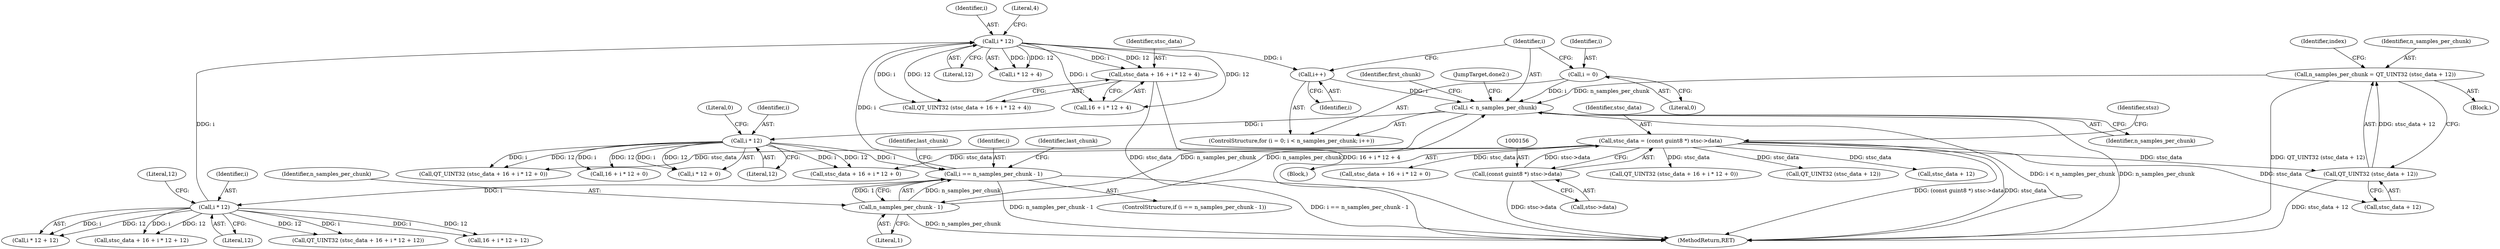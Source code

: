 digraph "0_gstreamer_bdc20b9baf13564d9a061343416395f8f9a92b53@pointer" {
"1000375" [label="(Call,stsc_data + 16 + i * 12 + 4)"];
"1000380" [label="(Call,i * 12)"];
"1000367" [label="(Call,i * 12)"];
"1000347" [label="(Call,i == n_samples_per_chunk - 1)"];
"1000341" [label="(Call,i * 12)"];
"1000323" [label="(Call,i < n_samples_per_chunk)"];
"1000326" [label="(Call,i++)"];
"1000320" [label="(Call,i = 0)"];
"1000310" [label="(Call,n_samples_per_chunk = QT_UINT32 (stsc_data + 12))"];
"1000312" [label="(Call,QT_UINT32 (stsc_data + 12))"];
"1000153" [label="(Call,stsc_data = (const guint8 *) stsc->data)"];
"1000155" [label="(Call,(const guint8 *) stsc->data)"];
"1000349" [label="(Call,n_samples_per_chunk - 1)"];
"1000757" [label="(Call,QT_UINT32 (stsc_data + 16 + i * 12 + 0))"];
"1000727" [label="(Call,QT_UINT32 (stsc_data + 12))"];
"1000325" [label="(Identifier,n_samples_per_chunk)"];
"1000377" [label="(Call,16 + i * 12 + 4)"];
"1000313" [label="(Call,stsc_data + 12)"];
"1000382" [label="(Literal,12)"];
"1000338" [label="(Call,16 + i * 12 + 0)"];
"1000311" [label="(Identifier,n_samples_per_chunk)"];
"1000317" [label="(Identifier,index)"];
"1000163" [label="(Identifier,stsz)"];
"1000369" [label="(Literal,12)"];
"1000347" [label="(Call,i == n_samples_per_chunk - 1)"];
"1000322" [label="(Literal,0)"];
"1000324" [label="(Identifier,i)"];
"1000333" [label="(Identifier,first_chunk)"];
"1000346" [label="(ControlStructure,if (i == n_samples_per_chunk - 1))"];
"1000364" [label="(Call,16 + i * 12 + 12)"];
"1001068" [label="(MethodReturn,RET)"];
"1000361" [label="(Call,QT_UINT32 (stsc_data + 16 + i * 12 + 12))"];
"1000354" [label="(Identifier,last_chunk)"];
"1000319" [label="(ControlStructure,for (i = 0; i < n_samples_per_chunk; i++))"];
"1000381" [label="(Identifier,i)"];
"1000728" [label="(Call,stsc_data + 12)"];
"1000379" [label="(Call,i * 12 + 4)"];
"1000383" [label="(Literal,4)"];
"1000370" [label="(Literal,12)"];
"1000327" [label="(Identifier,i)"];
"1000326" [label="(Call,i++)"];
"1000348" [label="(Identifier,i)"];
"1000312" [label="(Call,QT_UINT32 (stsc_data + 12))"];
"1000380" [label="(Call,i * 12)"];
"1000340" [label="(Call,i * 12 + 0)"];
"1000155" [label="(Call,(const guint8 *) stsc->data)"];
"1000310" [label="(Call,n_samples_per_chunk = QT_UINT32 (stsc_data + 12))"];
"1000375" [label="(Call,stsc_data + 16 + i * 12 + 4)"];
"1000362" [label="(Call,stsc_data + 16 + i * 12 + 12)"];
"1000121" [label="(Block,)"];
"1000758" [label="(Call,stsc_data + 16 + i * 12 + 0)"];
"1000351" [label="(Literal,1)"];
"1000153" [label="(Call,stsc_data = (const guint8 *) stsc->data)"];
"1000366" [label="(Call,i * 12 + 12)"];
"1000335" [label="(Call,QT_UINT32 (stsc_data + 16 + i * 12 + 0))"];
"1000154" [label="(Identifier,stsc_data)"];
"1000350" [label="(Identifier,n_samples_per_chunk)"];
"1000157" [label="(Call,stsc->data)"];
"1000359" [label="(Identifier,last_chunk)"];
"1000343" [label="(Literal,12)"];
"1000376" [label="(Identifier,stsc_data)"];
"1000368" [label="(Identifier,i)"];
"1000323" [label="(Call,i < n_samples_per_chunk)"];
"1000344" [label="(Literal,0)"];
"1000320" [label="(Call,i = 0)"];
"1000321" [label="(Identifier,i)"];
"1000367" [label="(Call,i * 12)"];
"1000232" [label="(Block,)"];
"1000341" [label="(Call,i * 12)"];
"1000467" [label="(JumpTarget,done2:)"];
"1000342" [label="(Identifier,i)"];
"1000374" [label="(Call,QT_UINT32 (stsc_data + 16 + i * 12 + 4))"];
"1000336" [label="(Call,stsc_data + 16 + i * 12 + 0)"];
"1000349" [label="(Call,n_samples_per_chunk - 1)"];
"1000375" -> "1000374"  [label="AST: "];
"1000375" -> "1000377"  [label="CFG: "];
"1000376" -> "1000375"  [label="AST: "];
"1000377" -> "1000375"  [label="AST: "];
"1000374" -> "1000375"  [label="CFG: "];
"1000375" -> "1001068"  [label="DDG: stsc_data"];
"1000375" -> "1001068"  [label="DDG: 16 + i * 12 + 4"];
"1000380" -> "1000375"  [label="DDG: i"];
"1000380" -> "1000375"  [label="DDG: 12"];
"1000380" -> "1000379"  [label="AST: "];
"1000380" -> "1000382"  [label="CFG: "];
"1000381" -> "1000380"  [label="AST: "];
"1000382" -> "1000380"  [label="AST: "];
"1000383" -> "1000380"  [label="CFG: "];
"1000380" -> "1000326"  [label="DDG: i"];
"1000380" -> "1000374"  [label="DDG: i"];
"1000380" -> "1000374"  [label="DDG: 12"];
"1000380" -> "1000377"  [label="DDG: i"];
"1000380" -> "1000377"  [label="DDG: 12"];
"1000380" -> "1000379"  [label="DDG: i"];
"1000380" -> "1000379"  [label="DDG: 12"];
"1000367" -> "1000380"  [label="DDG: i"];
"1000347" -> "1000380"  [label="DDG: i"];
"1000367" -> "1000366"  [label="AST: "];
"1000367" -> "1000369"  [label="CFG: "];
"1000368" -> "1000367"  [label="AST: "];
"1000369" -> "1000367"  [label="AST: "];
"1000370" -> "1000367"  [label="CFG: "];
"1000367" -> "1000361"  [label="DDG: i"];
"1000367" -> "1000361"  [label="DDG: 12"];
"1000367" -> "1000362"  [label="DDG: i"];
"1000367" -> "1000362"  [label="DDG: 12"];
"1000367" -> "1000364"  [label="DDG: i"];
"1000367" -> "1000364"  [label="DDG: 12"];
"1000367" -> "1000366"  [label="DDG: i"];
"1000367" -> "1000366"  [label="DDG: 12"];
"1000347" -> "1000367"  [label="DDG: i"];
"1000347" -> "1000346"  [label="AST: "];
"1000347" -> "1000349"  [label="CFG: "];
"1000348" -> "1000347"  [label="AST: "];
"1000349" -> "1000347"  [label="AST: "];
"1000354" -> "1000347"  [label="CFG: "];
"1000359" -> "1000347"  [label="CFG: "];
"1000347" -> "1001068"  [label="DDG: n_samples_per_chunk - 1"];
"1000347" -> "1001068"  [label="DDG: i == n_samples_per_chunk - 1"];
"1000341" -> "1000347"  [label="DDG: i"];
"1000349" -> "1000347"  [label="DDG: n_samples_per_chunk"];
"1000349" -> "1000347"  [label="DDG: 1"];
"1000341" -> "1000340"  [label="AST: "];
"1000341" -> "1000343"  [label="CFG: "];
"1000342" -> "1000341"  [label="AST: "];
"1000343" -> "1000341"  [label="AST: "];
"1000344" -> "1000341"  [label="CFG: "];
"1000341" -> "1000335"  [label="DDG: i"];
"1000341" -> "1000335"  [label="DDG: 12"];
"1000341" -> "1000336"  [label="DDG: i"];
"1000341" -> "1000336"  [label="DDG: 12"];
"1000341" -> "1000338"  [label="DDG: i"];
"1000341" -> "1000338"  [label="DDG: 12"];
"1000341" -> "1000340"  [label="DDG: i"];
"1000341" -> "1000340"  [label="DDG: 12"];
"1000323" -> "1000341"  [label="DDG: i"];
"1000323" -> "1000319"  [label="AST: "];
"1000323" -> "1000325"  [label="CFG: "];
"1000324" -> "1000323"  [label="AST: "];
"1000325" -> "1000323"  [label="AST: "];
"1000333" -> "1000323"  [label="CFG: "];
"1000467" -> "1000323"  [label="CFG: "];
"1000323" -> "1001068"  [label="DDG: n_samples_per_chunk"];
"1000323" -> "1001068"  [label="DDG: i < n_samples_per_chunk"];
"1000326" -> "1000323"  [label="DDG: i"];
"1000320" -> "1000323"  [label="DDG: i"];
"1000310" -> "1000323"  [label="DDG: n_samples_per_chunk"];
"1000349" -> "1000323"  [label="DDG: n_samples_per_chunk"];
"1000323" -> "1000349"  [label="DDG: n_samples_per_chunk"];
"1000326" -> "1000319"  [label="AST: "];
"1000326" -> "1000327"  [label="CFG: "];
"1000327" -> "1000326"  [label="AST: "];
"1000324" -> "1000326"  [label="CFG: "];
"1000320" -> "1000319"  [label="AST: "];
"1000320" -> "1000322"  [label="CFG: "];
"1000321" -> "1000320"  [label="AST: "];
"1000322" -> "1000320"  [label="AST: "];
"1000324" -> "1000320"  [label="CFG: "];
"1000310" -> "1000232"  [label="AST: "];
"1000310" -> "1000312"  [label="CFG: "];
"1000311" -> "1000310"  [label="AST: "];
"1000312" -> "1000310"  [label="AST: "];
"1000317" -> "1000310"  [label="CFG: "];
"1000310" -> "1001068"  [label="DDG: QT_UINT32 (stsc_data + 12)"];
"1000312" -> "1000310"  [label="DDG: stsc_data + 12"];
"1000312" -> "1000313"  [label="CFG: "];
"1000313" -> "1000312"  [label="AST: "];
"1000312" -> "1001068"  [label="DDG: stsc_data + 12"];
"1000153" -> "1000312"  [label="DDG: stsc_data"];
"1000153" -> "1000121"  [label="AST: "];
"1000153" -> "1000155"  [label="CFG: "];
"1000154" -> "1000153"  [label="AST: "];
"1000155" -> "1000153"  [label="AST: "];
"1000163" -> "1000153"  [label="CFG: "];
"1000153" -> "1001068"  [label="DDG: (const guint8 *) stsc->data"];
"1000153" -> "1001068"  [label="DDG: stsc_data"];
"1000155" -> "1000153"  [label="DDG: stsc->data"];
"1000153" -> "1000313"  [label="DDG: stsc_data"];
"1000153" -> "1000335"  [label="DDG: stsc_data"];
"1000153" -> "1000336"  [label="DDG: stsc_data"];
"1000153" -> "1000727"  [label="DDG: stsc_data"];
"1000153" -> "1000728"  [label="DDG: stsc_data"];
"1000153" -> "1000757"  [label="DDG: stsc_data"];
"1000153" -> "1000758"  [label="DDG: stsc_data"];
"1000155" -> "1000157"  [label="CFG: "];
"1000156" -> "1000155"  [label="AST: "];
"1000157" -> "1000155"  [label="AST: "];
"1000155" -> "1001068"  [label="DDG: stsc->data"];
"1000349" -> "1000351"  [label="CFG: "];
"1000350" -> "1000349"  [label="AST: "];
"1000351" -> "1000349"  [label="AST: "];
"1000349" -> "1001068"  [label="DDG: n_samples_per_chunk"];
}
